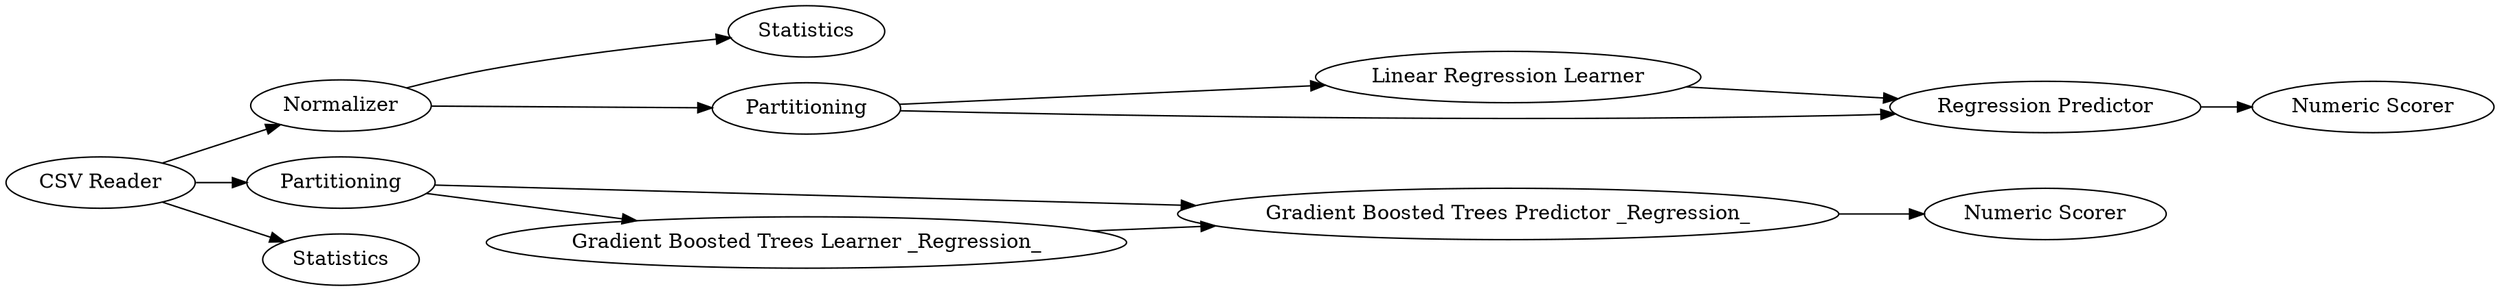 digraph {
	56 -> 57
	1615 -> 4
	1614 -> 56
	1 -> 1618
	1 -> 1615
	1619 -> 1620
	1618 -> 1619
	57 -> 72
	1616 -> 1619
	1618 -> 1616
	1615 -> 1614
	1614 -> 57
	1 -> 3
	57 [label="Regression Predictor"]
	1616 [label="Gradient Boosted Trees Learner _Regression_"]
	1 [label="CSV Reader"]
	1620 [label="Numeric Scorer"]
	72 [label="Numeric Scorer"]
	4 [label=Statistics]
	56 [label="Linear Regression Learner"]
	1618 [label=Partitioning]
	1619 [label="Gradient Boosted Trees Predictor _Regression_"]
	1615 [label=Normalizer]
	3 [label=Statistics]
	1614 [label=Partitioning]
	rankdir=LR
}
